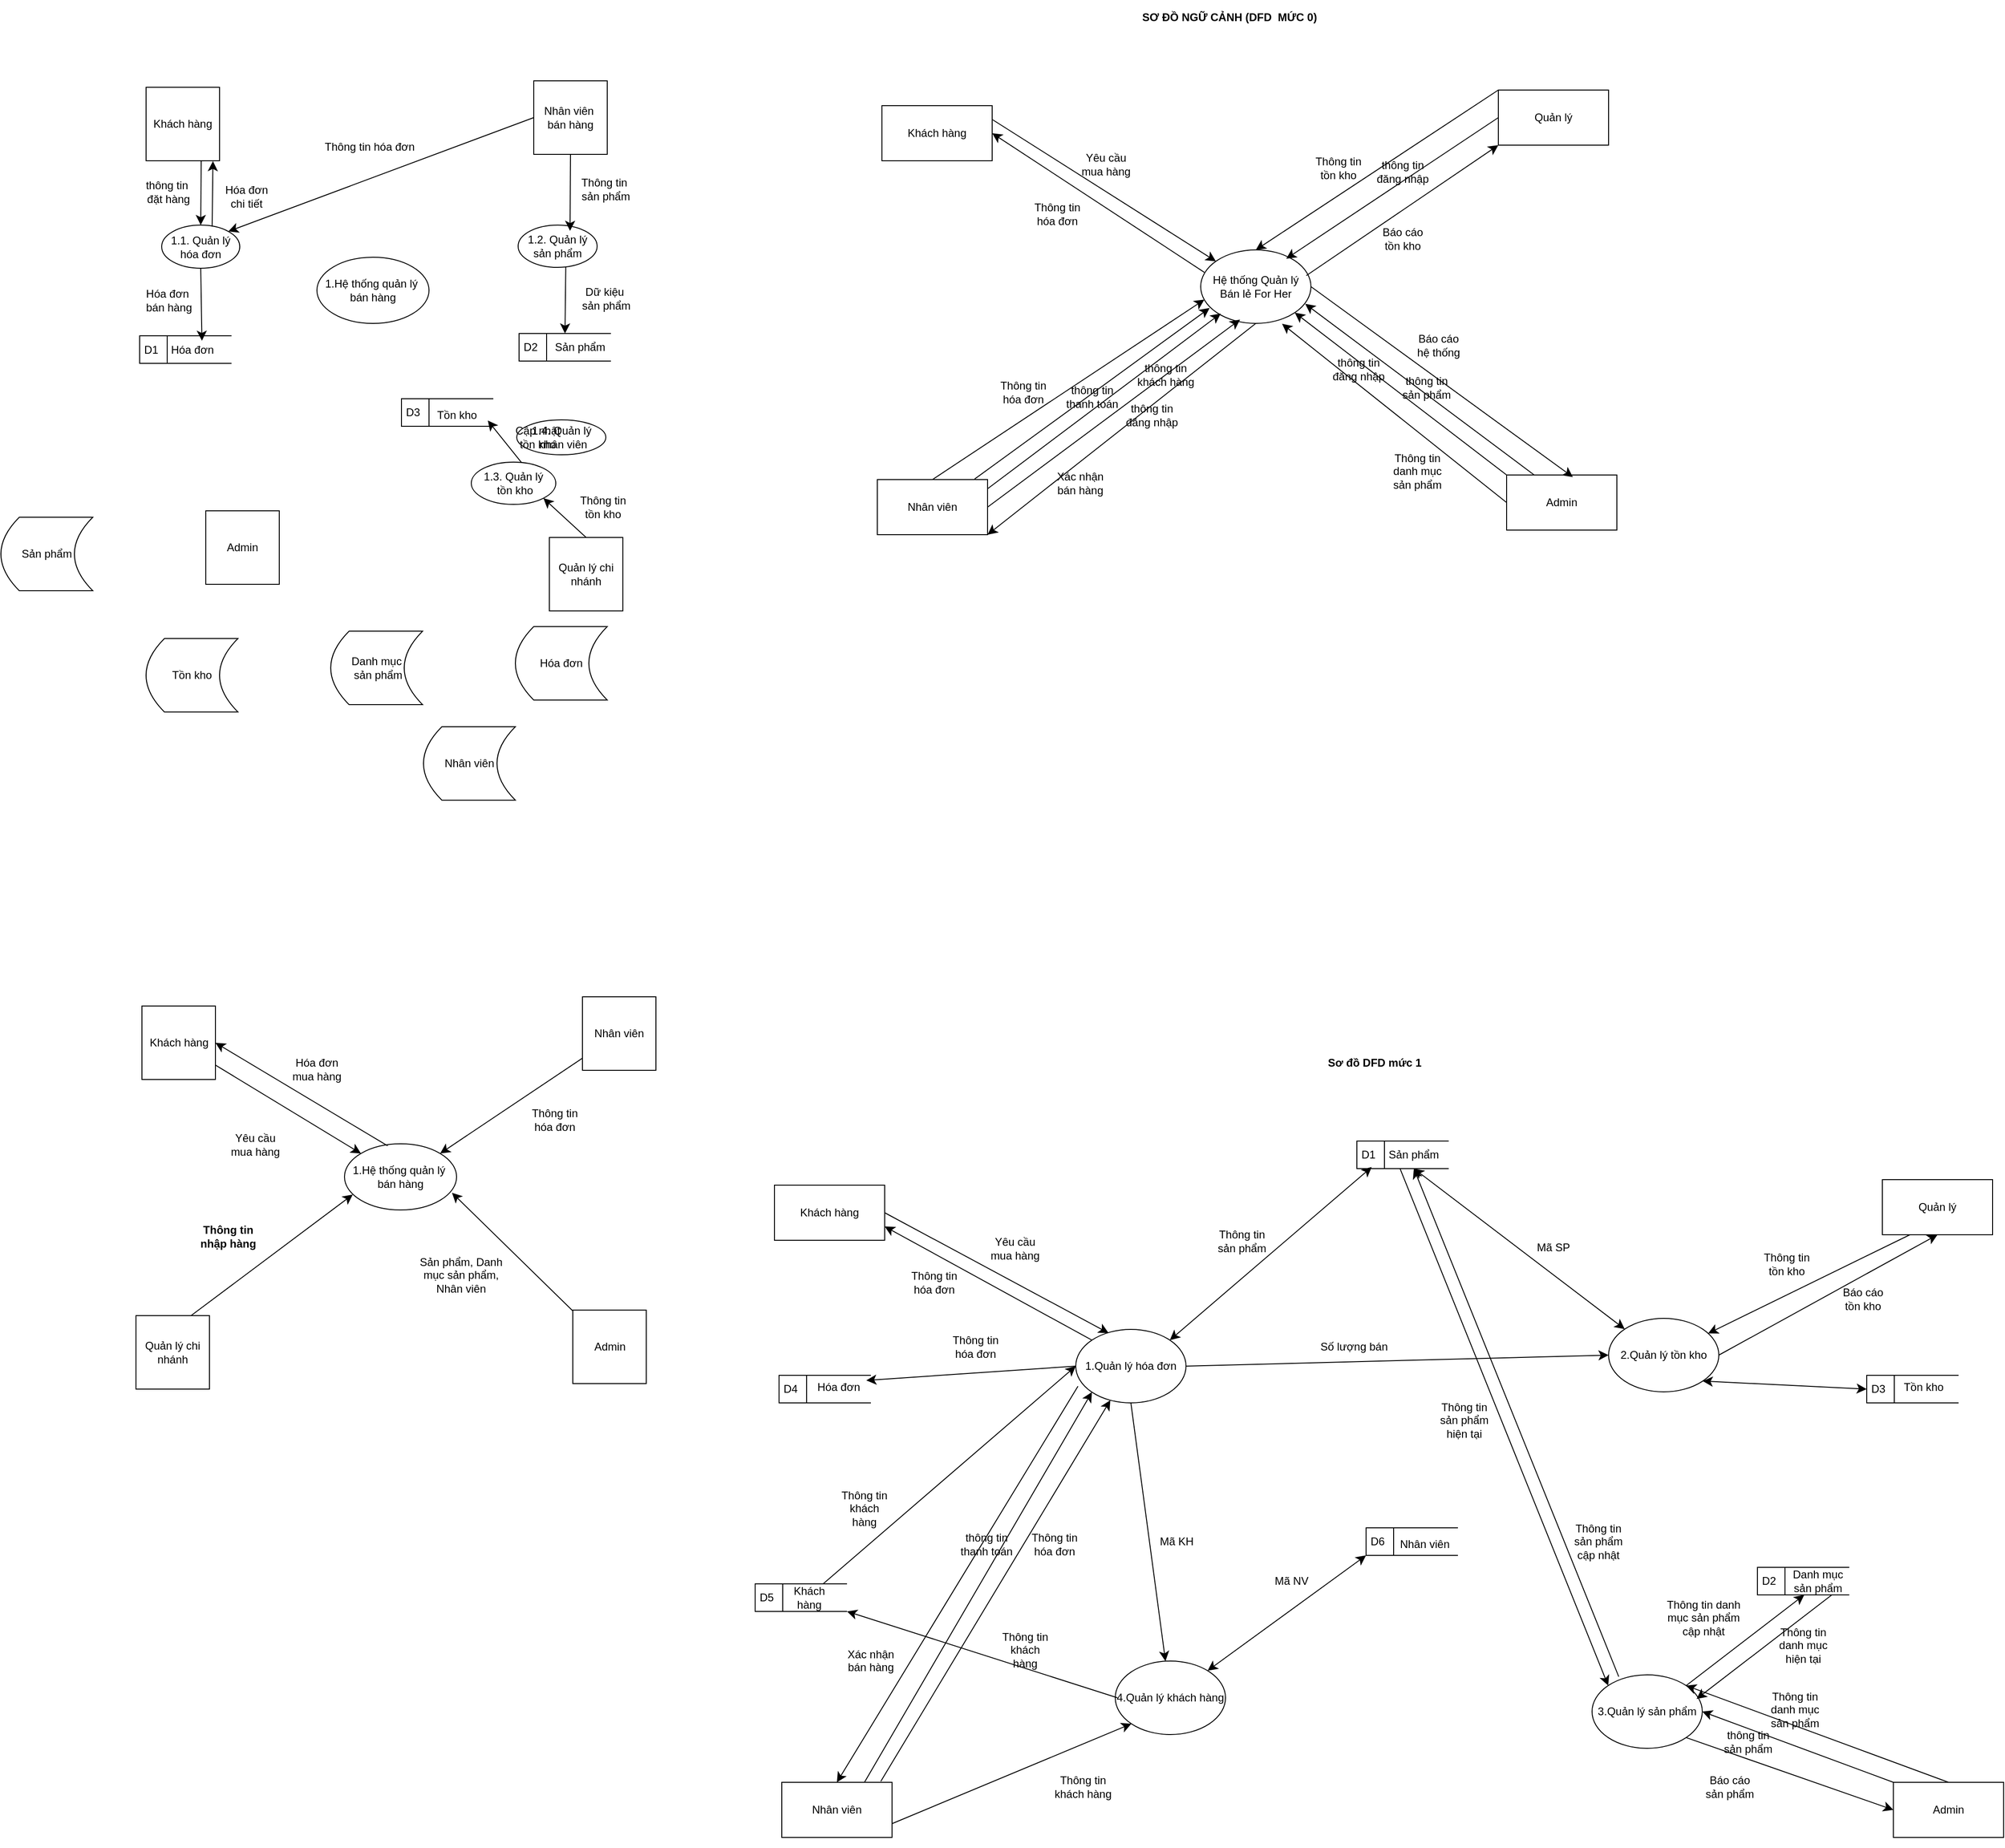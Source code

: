 <mxfile version="26.2.7">
  <diagram name="Trang-1" id="_WUVSt3YxbADlgsjsenU">
    <mxGraphModel dx="2019" dy="1414" grid="0" gridSize="10" guides="1" tooltips="1" connect="1" arrows="1" fold="1" page="0" pageScale="1" pageWidth="827" pageHeight="1169" math="0" shadow="0">
      <root>
        <mxCell id="0" />
        <mxCell id="1" parent="0" />
        <mxCell id="M8LACqHRGLrvRFsHmq9--53" value="D2" style="html=1;dashed=0;whiteSpace=wrap;shape=mxgraph.dfd.dataStoreID;align=left;spacingLeft=3;points=[[0,0],[0.5,0],[1,0],[0,0.5],[1,0.5],[0,1],[0.5,1],[1,1]];" vertex="1" parent="1">
          <mxGeometry x="1789" y="1473" width="100" height="30" as="geometry" />
        </mxCell>
        <mxCell id="_urPMZZK4I7fVwGsjsI2-1" value="Khách hàng" style="whiteSpace=wrap;html=1;aspect=fixed;" parent="1" vertex="1">
          <mxGeometry x="35" y="-138" width="80" height="80" as="geometry" />
        </mxCell>
        <mxCell id="_urPMZZK4I7fVwGsjsI2-2" value="Nhân viên&amp;nbsp;&lt;div&gt;bán hàng&lt;/div&gt;" style="whiteSpace=wrap;html=1;aspect=fixed;" parent="1" vertex="1">
          <mxGeometry x="457" y="-145" width="80" height="80" as="geometry" />
        </mxCell>
        <mxCell id="_urPMZZK4I7fVwGsjsI2-3" value="Quản lý chi nhánh" style="whiteSpace=wrap;html=1;aspect=fixed;" parent="1" vertex="1">
          <mxGeometry x="474" y="352" width="80" height="80" as="geometry" />
        </mxCell>
        <mxCell id="_urPMZZK4I7fVwGsjsI2-4" value="Sản phẩm" style="shape=dataStorage;whiteSpace=wrap;html=1;fixedSize=1;" parent="1" vertex="1">
          <mxGeometry x="-123" y="330" width="100" height="80" as="geometry" />
        </mxCell>
        <mxCell id="_urPMZZK4I7fVwGsjsI2-5" value="Danh mục&lt;div&gt;&amp;nbsp;sản&amp;nbsp;&lt;span style=&quot;background-color: transparent; color: light-dark(rgb(0, 0, 0), rgb(255, 255, 255));&quot;&gt;phẩm&lt;/span&gt;&lt;/div&gt;" style="shape=dataStorage;whiteSpace=wrap;html=1;fixedSize=1;" parent="1" vertex="1">
          <mxGeometry x="236" y="454" width="100" height="80" as="geometry" />
        </mxCell>
        <mxCell id="_urPMZZK4I7fVwGsjsI2-6" value="Hóa đơn" style="shape=dataStorage;whiteSpace=wrap;html=1;fixedSize=1;" parent="1" vertex="1">
          <mxGeometry x="437" y="449" width="100" height="80" as="geometry" />
        </mxCell>
        <mxCell id="_urPMZZK4I7fVwGsjsI2-7" value="Tồn kho" style="shape=dataStorage;whiteSpace=wrap;html=1;fixedSize=1;" parent="1" vertex="1">
          <mxGeometry x="35" y="462" width="100" height="80" as="geometry" />
        </mxCell>
        <mxCell id="_urPMZZK4I7fVwGsjsI2-8" value="Nhân viên" style="shape=dataStorage;whiteSpace=wrap;html=1;fixedSize=1;" parent="1" vertex="1">
          <mxGeometry x="337" y="558" width="100" height="80" as="geometry" />
        </mxCell>
        <mxCell id="_urPMZZK4I7fVwGsjsI2-10" value="1.Hệ thống&amp;nbsp;&lt;span style=&quot;background-color: transparent; color: light-dark(rgb(0, 0, 0), rgb(255, 255, 255));&quot;&gt;quản lý&amp;nbsp;&lt;/span&gt;&lt;div&gt;&lt;div&gt;bán hàng&lt;/div&gt;&lt;/div&gt;" style="ellipse;whiteSpace=wrap;html=1;" parent="1" vertex="1">
          <mxGeometry x="221" y="47" width="122" height="72" as="geometry" />
        </mxCell>
        <mxCell id="_urPMZZK4I7fVwGsjsI2-11" value="D1" style="html=1;dashed=0;whiteSpace=wrap;shape=mxgraph.dfd.dataStoreID;align=left;spacingLeft=3;points=[[0,0],[0.5,0],[1,0],[0,0.5],[1,0.5],[0,1],[0.5,1],[1,1]];" parent="1" vertex="1">
          <mxGeometry x="28" y="132.5" width="100" height="30" as="geometry" />
        </mxCell>
        <mxCell id="_urPMZZK4I7fVwGsjsI2-12" value="1.2. Quản lý&lt;div&gt;sản phẩm&lt;/div&gt;" style="ellipse;whiteSpace=wrap;html=1;" parent="1" vertex="1">
          <mxGeometry x="440" y="12" width="86" height="46" as="geometry" />
        </mxCell>
        <mxCell id="_urPMZZK4I7fVwGsjsI2-13" value="1.1. Quản lý&lt;div&gt;hóa đơn&lt;/div&gt;" style="ellipse;whiteSpace=wrap;html=1;" parent="1" vertex="1">
          <mxGeometry x="52" y="12" width="85" height="47" as="geometry" />
        </mxCell>
        <mxCell id="_urPMZZK4I7fVwGsjsI2-14" value="1.3. Quản lý&lt;div&gt;&amp;nbsp;tồn kho&lt;/div&gt;" style="ellipse;whiteSpace=wrap;html=1;" parent="1" vertex="1">
          <mxGeometry x="389" y="270" width="92" height="46" as="geometry" />
        </mxCell>
        <mxCell id="_urPMZZK4I7fVwGsjsI2-15" value="1.4. Quản lý&lt;div&gt;&amp;nbsp;nhân viên&lt;/div&gt;" style="ellipse;whiteSpace=wrap;html=1;direction=east;" parent="1" vertex="1">
          <mxGeometry x="438.5" y="224" width="97" height="38" as="geometry" />
        </mxCell>
        <mxCell id="_urPMZZK4I7fVwGsjsI2-16" value="Hóa đơn" style="text;html=1;align=center;verticalAlign=middle;whiteSpace=wrap;rounded=0;" parent="1" vertex="1">
          <mxGeometry x="52" y="135" width="67" height="25" as="geometry" />
        </mxCell>
        <mxCell id="_urPMZZK4I7fVwGsjsI2-17" value="" style="endArrow=classic;html=1;rounded=0;fontSize=12;startSize=8;endSize=8;curved=1;exitX=0.75;exitY=1;exitDx=0;exitDy=0;entryX=0.5;entryY=0;entryDx=0;entryDy=0;" parent="1" source="_urPMZZK4I7fVwGsjsI2-1" target="_urPMZZK4I7fVwGsjsI2-13" edge="1">
          <mxGeometry width="50" height="50" relative="1" as="geometry">
            <mxPoint x="174" y="225" as="sourcePoint" />
            <mxPoint x="224" y="175" as="targetPoint" />
            <Array as="points" />
          </mxGeometry>
        </mxCell>
        <mxCell id="_urPMZZK4I7fVwGsjsI2-19" value="thông tin&amp;nbsp;&lt;div&gt;đặt hàng&lt;/div&gt;" style="text;html=1;align=center;verticalAlign=middle;whiteSpace=wrap;rounded=0;rotation=0;" parent="1" vertex="1">
          <mxGeometry x="22" y="-36" width="75" height="24" as="geometry" />
        </mxCell>
        <mxCell id="_urPMZZK4I7fVwGsjsI2-22" value="" style="endArrow=classic;html=1;rounded=0;fontSize=12;startSize=8;endSize=8;curved=1;entryX=0.654;entryY=0.116;entryDx=0;entryDy=0;entryPerimeter=0;exitX=0.5;exitY=1;exitDx=0;exitDy=0;" parent="1" source="_urPMZZK4I7fVwGsjsI2-13" target="_urPMZZK4I7fVwGsjsI2-16" edge="1">
          <mxGeometry width="50" height="50" relative="1" as="geometry">
            <mxPoint x="100" y="105" as="sourcePoint" />
            <mxPoint x="224" y="175" as="targetPoint" />
          </mxGeometry>
        </mxCell>
        <mxCell id="_urPMZZK4I7fVwGsjsI2-23" value="Hóa đơn&amp;nbsp;&lt;div&gt;bán hàng&lt;/div&gt;" style="text;html=1;align=center;verticalAlign=middle;whiteSpace=wrap;rounded=0;rotation=0;" parent="1" vertex="1">
          <mxGeometry x="30.5" y="81" width="58" height="25" as="geometry" />
        </mxCell>
        <mxCell id="_urPMZZK4I7fVwGsjsI2-25" value="Thông tin&amp;nbsp;&lt;div&gt;sản phẩm&lt;/div&gt;" style="text;html=1;align=center;verticalAlign=middle;whiteSpace=wrap;rounded=0;rotation=0;" parent="1" vertex="1">
          <mxGeometry x="498" y="-39" width="75" height="24" as="geometry" />
        </mxCell>
        <mxCell id="_urPMZZK4I7fVwGsjsI2-26" value="" style="endArrow=classic;html=1;rounded=0;fontSize=12;startSize=8;endSize=8;curved=1;entryX=0.657;entryY=0.137;entryDx=0;entryDy=0;exitX=0.5;exitY=1;exitDx=0;exitDy=0;entryPerimeter=0;" parent="1" source="_urPMZZK4I7fVwGsjsI2-2" target="_urPMZZK4I7fVwGsjsI2-12" edge="1">
          <mxGeometry width="50" height="50" relative="1" as="geometry">
            <mxPoint x="482" y="-13" as="sourcePoint" />
            <mxPoint x="482" y="111" as="targetPoint" />
            <Array as="points" />
          </mxGeometry>
        </mxCell>
        <mxCell id="_urPMZZK4I7fVwGsjsI2-28" value="D2" style="html=1;dashed=0;whiteSpace=wrap;shape=mxgraph.dfd.dataStoreID;align=left;spacingLeft=3;points=[[0,0],[0.5,0],[1,0],[0,0.5],[1,0.5],[0,1],[0.5,1],[1,1]];" parent="1" vertex="1">
          <mxGeometry x="441" y="130" width="100" height="30" as="geometry" />
        </mxCell>
        <mxCell id="_urPMZZK4I7fVwGsjsI2-29" value="Sản phẩm" style="text;html=1;align=center;verticalAlign=middle;whiteSpace=wrap;rounded=0;" parent="1" vertex="1">
          <mxGeometry x="474" y="132.5" width="67" height="25" as="geometry" />
        </mxCell>
        <mxCell id="_urPMZZK4I7fVwGsjsI2-30" value="Dữ kiệu&amp;nbsp;&lt;div&gt;sản phẩm&lt;/div&gt;" style="text;html=1;align=center;verticalAlign=middle;whiteSpace=wrap;rounded=0;rotation=0;" parent="1" vertex="1">
          <mxGeometry x="499.5" y="79" width="72" height="25" as="geometry" />
        </mxCell>
        <mxCell id="_urPMZZK4I7fVwGsjsI2-31" value="" style="endArrow=classic;html=1;rounded=0;fontSize=12;startSize=8;endSize=8;curved=1;entryX=0.5;entryY=0;entryDx=0;entryDy=0;exitX=0.603;exitY=0.999;exitDx=0;exitDy=0;exitPerimeter=0;" parent="1" source="_urPMZZK4I7fVwGsjsI2-12" target="_urPMZZK4I7fVwGsjsI2-28" edge="1">
          <mxGeometry width="50" height="50" relative="1" as="geometry">
            <mxPoint x="506.91" y="58" as="sourcePoint" />
            <mxPoint x="506.91" y="141" as="targetPoint" />
            <Array as="points" />
          </mxGeometry>
        </mxCell>
        <mxCell id="_urPMZZK4I7fVwGsjsI2-33" value="" style="endArrow=classic;html=1;rounded=0;fontSize=12;startSize=8;endSize=8;curved=1;entryX=1;entryY=0;entryDx=0;entryDy=0;exitX=0;exitY=0.5;exitDx=0;exitDy=0;" parent="1" source="_urPMZZK4I7fVwGsjsI2-2" target="_urPMZZK4I7fVwGsjsI2-13" edge="1">
          <mxGeometry width="50" height="50" relative="1" as="geometry">
            <mxPoint x="285.41" y="-77" as="sourcePoint" />
            <mxPoint x="285.41" y="6" as="targetPoint" />
            <Array as="points" />
          </mxGeometry>
        </mxCell>
        <mxCell id="_urPMZZK4I7fVwGsjsI2-34" value="Thông tin hóa đơn" style="text;html=1;align=center;verticalAlign=middle;whiteSpace=wrap;rounded=0;rotation=0;" parent="1" vertex="1">
          <mxGeometry x="206" y="-89" width="145" height="32" as="geometry" />
        </mxCell>
        <mxCell id="_urPMZZK4I7fVwGsjsI2-35" value="" style="endArrow=classic;html=1;rounded=0;fontSize=12;startSize=8;endSize=8;curved=1;entryX=0.91;entryY=1.004;entryDx=0;entryDy=0;exitX=0.646;exitY=0.036;exitDx=0;exitDy=0;entryPerimeter=0;exitPerimeter=0;" parent="1" source="_urPMZZK4I7fVwGsjsI2-13" target="_urPMZZK4I7fVwGsjsI2-1" edge="1">
          <mxGeometry width="50" height="50" relative="1" as="geometry">
            <mxPoint x="149" y="-106" as="sourcePoint" />
            <mxPoint x="149" y="-23" as="targetPoint" />
            <Array as="points" />
          </mxGeometry>
        </mxCell>
        <mxCell id="_urPMZZK4I7fVwGsjsI2-36" value="Hóa đơn&lt;br&gt;chi tiết" style="text;html=1;align=center;verticalAlign=middle;whiteSpace=wrap;rounded=0;rotation=0;" parent="1" vertex="1">
          <mxGeometry x="107" y="-31" width="75" height="24" as="geometry" />
        </mxCell>
        <mxCell id="_urPMZZK4I7fVwGsjsI2-39" value="" style="endArrow=classic;html=1;rounded=0;fontSize=12;startSize=8;endSize=8;curved=1;entryX=1;entryY=1;entryDx=0;entryDy=0;exitX=0.5;exitY=0;exitDx=0;exitDy=0;" parent="1" source="_urPMZZK4I7fVwGsjsI2-3" target="_urPMZZK4I7fVwGsjsI2-14" edge="1">
          <mxGeometry width="50" height="50" relative="1" as="geometry">
            <mxPoint x="436.82" y="190" as="sourcePoint" />
            <mxPoint x="435.82" y="262" as="targetPoint" />
            <Array as="points" />
          </mxGeometry>
        </mxCell>
        <mxCell id="_urPMZZK4I7fVwGsjsI2-40" value="Thông tin tồn kho" style="text;html=1;align=center;verticalAlign=middle;whiteSpace=wrap;rounded=0;rotation=0;" parent="1" vertex="1">
          <mxGeometry x="498" y="303" width="69" height="32" as="geometry" />
        </mxCell>
        <mxCell id="_urPMZZK4I7fVwGsjsI2-41" value="D3" style="html=1;dashed=0;whiteSpace=wrap;shape=mxgraph.dfd.dataStoreID;align=left;spacingLeft=3;points=[[0,0],[0.5,0],[1,0],[0,0.5],[1,0.5],[0,1],[0.5,1],[1,1]];" parent="1" vertex="1">
          <mxGeometry x="313" y="201" width="100" height="30" as="geometry" />
        </mxCell>
        <mxCell id="_urPMZZK4I7fVwGsjsI2-42" value="Tồn kho" style="text;html=1;align=center;verticalAlign=middle;whiteSpace=wrap;rounded=0;" parent="1" vertex="1">
          <mxGeometry x="340" y="206" width="67" height="25" as="geometry" />
        </mxCell>
        <mxCell id="_urPMZZK4I7fVwGsjsI2-43" value="" style="endArrow=classic;html=1;rounded=0;fontSize=12;startSize=8;endSize=8;curved=1;entryX=1;entryY=0.75;entryDx=0;entryDy=0;exitX=0.596;exitY=0.014;exitDx=0;exitDy=0;exitPerimeter=0;" parent="1" source="_urPMZZK4I7fVwGsjsI2-14" target="_urPMZZK4I7fVwGsjsI2-42" edge="1">
          <mxGeometry width="50" height="50" relative="1" as="geometry">
            <mxPoint x="440" y="257" as="sourcePoint" />
            <mxPoint x="415" y="225" as="targetPoint" />
            <Array as="points" />
          </mxGeometry>
        </mxCell>
        <mxCell id="_urPMZZK4I7fVwGsjsI2-44" value="Cập nhật tồn kho" style="text;html=1;align=center;verticalAlign=middle;whiteSpace=wrap;rounded=0;rotation=0;" parent="1" vertex="1">
          <mxGeometry x="427" y="227" width="69" height="32" as="geometry" />
        </mxCell>
        <mxCell id="_urPMZZK4I7fVwGsjsI2-45" value="Admin" style="whiteSpace=wrap;html=1;aspect=fixed;" parent="1" vertex="1">
          <mxGeometry x="100" y="323" width="80" height="80" as="geometry" />
        </mxCell>
        <mxCell id="_urPMZZK4I7fVwGsjsI2-46" value="1.Hệ thống&amp;nbsp;&lt;span style=&quot;background-color: transparent; color: light-dark(rgb(0, 0, 0), rgb(255, 255, 255));&quot;&gt;quản lý&amp;nbsp;&lt;/span&gt;&lt;div&gt;&lt;div&gt;bán hàng&lt;/div&gt;&lt;/div&gt;" style="ellipse;whiteSpace=wrap;html=1;" parent="1" vertex="1">
          <mxGeometry x="251" y="1012" width="122" height="72" as="geometry" />
        </mxCell>
        <mxCell id="_urPMZZK4I7fVwGsjsI2-118" style="edgeStyle=none;curved=1;rounded=0;orthogonalLoop=1;jettySize=auto;html=1;entryX=0;entryY=0;entryDx=0;entryDy=0;fontSize=12;startSize=8;endSize=8;" parent="1" source="_urPMZZK4I7fVwGsjsI2-108" target="_urPMZZK4I7fVwGsjsI2-46" edge="1">
          <mxGeometry relative="1" as="geometry" />
        </mxCell>
        <mxCell id="_urPMZZK4I7fVwGsjsI2-108" value="Khách hàng" style="whiteSpace=wrap;html=1;aspect=fixed;" parent="1" vertex="1">
          <mxGeometry x="30.5" y="862" width="80" height="80" as="geometry" />
        </mxCell>
        <mxCell id="_urPMZZK4I7fVwGsjsI2-109" value="Quản lý chi nhánh" style="whiteSpace=wrap;html=1;aspect=fixed;" parent="1" vertex="1">
          <mxGeometry x="24" y="1199" width="80" height="80" as="geometry" />
        </mxCell>
        <mxCell id="_urPMZZK4I7fVwGsjsI2-119" style="edgeStyle=none;curved=1;rounded=0;orthogonalLoop=1;jettySize=auto;html=1;entryX=1;entryY=0;entryDx=0;entryDy=0;fontSize=12;startSize=8;endSize=8;" parent="1" source="_urPMZZK4I7fVwGsjsI2-110" target="_urPMZZK4I7fVwGsjsI2-46" edge="1">
          <mxGeometry relative="1" as="geometry" />
        </mxCell>
        <mxCell id="_urPMZZK4I7fVwGsjsI2-110" value="Nhân viên" style="whiteSpace=wrap;html=1;aspect=fixed;" parent="1" vertex="1">
          <mxGeometry x="510" y="852" width="80" height="80" as="geometry" />
        </mxCell>
        <mxCell id="_urPMZZK4I7fVwGsjsI2-111" value="Admin" style="whiteSpace=wrap;html=1;aspect=fixed;" parent="1" vertex="1">
          <mxGeometry x="499.5" y="1193" width="80" height="80" as="geometry" />
        </mxCell>
        <mxCell id="_urPMZZK4I7fVwGsjsI2-112" value="" style="endArrow=classic;html=1;rounded=0;fontSize=12;startSize=8;endSize=8;curved=1;exitX=0.75;exitY=0;exitDx=0;exitDy=0;entryX=0.074;entryY=0.767;entryDx=0;entryDy=0;entryPerimeter=0;" parent="1" source="_urPMZZK4I7fVwGsjsI2-109" target="_urPMZZK4I7fVwGsjsI2-46" edge="1">
          <mxGeometry width="50" height="50" relative="1" as="geometry">
            <mxPoint x="291" y="1155" as="sourcePoint" />
            <mxPoint x="341" y="1105" as="targetPoint" />
          </mxGeometry>
        </mxCell>
        <mxCell id="_urPMZZK4I7fVwGsjsI2-113" value="Yêu cầu mua hàng" style="text;html=1;align=center;verticalAlign=middle;whiteSpace=wrap;rounded=0;" parent="1" vertex="1">
          <mxGeometry x="124" y="998" width="60" height="30" as="geometry" />
        </mxCell>
        <mxCell id="_urPMZZK4I7fVwGsjsI2-115" value="Hóa đơn mua hàng" style="text;html=1;align=center;verticalAlign=middle;whiteSpace=wrap;rounded=0;" parent="1" vertex="1">
          <mxGeometry x="191" y="916" width="60" height="30" as="geometry" />
        </mxCell>
        <mxCell id="_urPMZZK4I7fVwGsjsI2-117" style="edgeStyle=none;curved=1;rounded=0;orthogonalLoop=1;jettySize=auto;html=1;exitX=1;exitY=0.5;exitDx=0;exitDy=0;fontSize=12;startSize=8;endSize=8;" parent="1" source="_urPMZZK4I7fVwGsjsI2-108" target="_urPMZZK4I7fVwGsjsI2-108" edge="1">
          <mxGeometry relative="1" as="geometry" />
        </mxCell>
        <mxCell id="_urPMZZK4I7fVwGsjsI2-120" style="edgeStyle=none;curved=1;rounded=0;orthogonalLoop=1;jettySize=auto;html=1;entryX=0.959;entryY=0.74;entryDx=0;entryDy=0;entryPerimeter=0;fontSize=12;startSize=8;endSize=8;" parent="1" source="_urPMZZK4I7fVwGsjsI2-111" target="_urPMZZK4I7fVwGsjsI2-46" edge="1">
          <mxGeometry relative="1" as="geometry" />
        </mxCell>
        <mxCell id="_urPMZZK4I7fVwGsjsI2-121" value="" style="endArrow=classic;html=1;rounded=0;fontSize=12;startSize=8;endSize=8;curved=1;exitX=0.385;exitY=0.031;exitDx=0;exitDy=0;entryX=1;entryY=0.5;entryDx=0;entryDy=0;exitPerimeter=0;" parent="1" source="_urPMZZK4I7fVwGsjsI2-46" target="_urPMZZK4I7fVwGsjsI2-108" edge="1">
          <mxGeometry width="50" height="50" relative="1" as="geometry">
            <mxPoint x="275" y="994" as="sourcePoint" />
            <mxPoint x="451" y="862" as="targetPoint" />
          </mxGeometry>
        </mxCell>
        <mxCell id="_urPMZZK4I7fVwGsjsI2-123" style="edgeStyle=none;curved=1;rounded=0;orthogonalLoop=1;jettySize=auto;html=1;exitX=1;exitY=0.75;exitDx=0;exitDy=0;fontSize=12;startSize=8;endSize=8;" parent="1" source="_urPMZZK4I7fVwGsjsI2-115" target="_urPMZZK4I7fVwGsjsI2-115" edge="1">
          <mxGeometry relative="1" as="geometry" />
        </mxCell>
        <mxCell id="_urPMZZK4I7fVwGsjsI2-124" value="Thông tin hóa đơn" style="text;html=1;align=center;verticalAlign=middle;whiteSpace=wrap;rounded=0;" parent="1" vertex="1">
          <mxGeometry x="450" y="971" width="60" height="30" as="geometry" />
        </mxCell>
        <mxCell id="_urPMZZK4I7fVwGsjsI2-126" value="Sản phẩm, Danh mục sản phẩm, Nhân viên" style="text;html=1;align=center;verticalAlign=middle;whiteSpace=wrap;rounded=0;" parent="1" vertex="1">
          <mxGeometry x="329" y="1140" width="98" height="30" as="geometry" />
        </mxCell>
        <mxCell id="_urPMZZK4I7fVwGsjsI2-127" value="&lt;strong data-end=&quot;2354&quot; data-start=&quot;2331&quot;&gt;Thông tin nhập hàng&lt;/strong&gt;" style="text;html=1;align=center;verticalAlign=middle;whiteSpace=wrap;rounded=0;" parent="1" vertex="1">
          <mxGeometry x="83" y="1098" width="83" height="30" as="geometry" />
        </mxCell>
        <mxCell id="M8LACqHRGLrvRFsHmq9--1" value="&lt;div&gt;Hệ thống Quản lý Bán lẻ For Her&lt;/div&gt;" style="ellipse;whiteSpace=wrap;html=1;" vertex="1" parent="1">
          <mxGeometry x="1183" y="39" width="120" height="80" as="geometry" />
        </mxCell>
        <mxCell id="M8LACqHRGLrvRFsHmq9--2" value="Khách hàng" style="rounded=0;whiteSpace=wrap;html=1;" vertex="1" parent="1">
          <mxGeometry x="836" y="-118" width="120" height="60" as="geometry" />
        </mxCell>
        <mxCell id="M8LACqHRGLrvRFsHmq9--3" value="Quản lý" style="rounded=0;whiteSpace=wrap;html=1;" vertex="1" parent="1">
          <mxGeometry x="1507" y="-135" width="120" height="60" as="geometry" />
        </mxCell>
        <mxCell id="M8LACqHRGLrvRFsHmq9--4" value="Nhân viên" style="rounded=0;whiteSpace=wrap;html=1;" vertex="1" parent="1">
          <mxGeometry x="831" y="289" width="120" height="60" as="geometry" />
        </mxCell>
        <mxCell id="M8LACqHRGLrvRFsHmq9--5" value="Admin" style="rounded=0;whiteSpace=wrap;html=1;" vertex="1" parent="1">
          <mxGeometry x="1516" y="284" width="120" height="60" as="geometry" />
        </mxCell>
        <mxCell id="M8LACqHRGLrvRFsHmq9--6" value="" style="endArrow=classic;html=1;rounded=0;fontSize=12;startSize=8;endSize=8;curved=1;exitX=1;exitY=0.25;exitDx=0;exitDy=0;" edge="1" parent="1" source="M8LACqHRGLrvRFsHmq9--2" target="M8LACqHRGLrvRFsHmq9--1">
          <mxGeometry width="50" height="50" relative="1" as="geometry">
            <mxPoint x="1212" y="208" as="sourcePoint" />
            <mxPoint x="1262" y="158" as="targetPoint" />
          </mxGeometry>
        </mxCell>
        <mxCell id="M8LACqHRGLrvRFsHmq9--7" value="&lt;div&gt;Yêu cầu mua hàng&lt;/div&gt;" style="text;html=1;align=center;verticalAlign=middle;whiteSpace=wrap;rounded=0;" vertex="1" parent="1">
          <mxGeometry x="1050" y="-69" width="60" height="30" as="geometry" />
        </mxCell>
        <mxCell id="M8LACqHRGLrvRFsHmq9--8" value="" style="endArrow=classic;html=1;rounded=0;fontSize=12;startSize=8;endSize=8;curved=1;entryX=1;entryY=0.5;entryDx=0;entryDy=0;exitX=0.033;exitY=0.305;exitDx=0;exitDy=0;exitPerimeter=0;" edge="1" parent="1" source="M8LACqHRGLrvRFsHmq9--1" target="M8LACqHRGLrvRFsHmq9--2">
          <mxGeometry width="50" height="50" relative="1" as="geometry">
            <mxPoint x="1212" y="208" as="sourcePoint" />
            <mxPoint x="1262" y="158" as="targetPoint" />
          </mxGeometry>
        </mxCell>
        <mxCell id="M8LACqHRGLrvRFsHmq9--9" value="&lt;div&gt;Thông tin hóa đơn&lt;/div&gt;" style="text;html=1;align=center;verticalAlign=middle;whiteSpace=wrap;rounded=0;" vertex="1" parent="1">
          <mxGeometry x="997" y="-15" width="60" height="30" as="geometry" />
        </mxCell>
        <mxCell id="M8LACqHRGLrvRFsHmq9--12" value="" style="endArrow=classic;html=1;rounded=0;fontSize=12;startSize=8;endSize=8;curved=1;exitX=0.5;exitY=0;exitDx=0;exitDy=0;entryX=0.033;entryY=0.677;entryDx=0;entryDy=0;entryPerimeter=0;" edge="1" parent="1" source="M8LACqHRGLrvRFsHmq9--4" target="M8LACqHRGLrvRFsHmq9--1">
          <mxGeometry width="50" height="50" relative="1" as="geometry">
            <mxPoint x="1212" y="208" as="sourcePoint" />
            <mxPoint x="1262" y="158" as="targetPoint" />
          </mxGeometry>
        </mxCell>
        <mxCell id="M8LACqHRGLrvRFsHmq9--13" value="&lt;div&gt;Thông tin hóa đơn&lt;/div&gt;" style="text;html=1;align=center;verticalAlign=middle;whiteSpace=wrap;rounded=0;" vertex="1" parent="1">
          <mxGeometry x="960" y="179" width="60" height="30" as="geometry" />
        </mxCell>
        <mxCell id="M8LACqHRGLrvRFsHmq9--14" value="" style="endArrow=classic;html=1;rounded=0;fontSize=12;startSize=8;endSize=8;curved=1;exitX=0.881;exitY=-0.007;exitDx=0;exitDy=0;entryX=0.081;entryY=0.791;entryDx=0;entryDy=0;entryPerimeter=0;exitPerimeter=0;" edge="1" parent="1" source="M8LACqHRGLrvRFsHmq9--4" target="M8LACqHRGLrvRFsHmq9--1">
          <mxGeometry width="50" height="50" relative="1" as="geometry">
            <mxPoint x="1212" y="208" as="sourcePoint" />
            <mxPoint x="1262" y="158" as="targetPoint" />
          </mxGeometry>
        </mxCell>
        <mxCell id="M8LACqHRGLrvRFsHmq9--15" value="&lt;div&gt;thông tin thanh toán&lt;/div&gt;" style="text;html=1;align=center;verticalAlign=middle;whiteSpace=wrap;rounded=0;rotation=0;" vertex="1" parent="1">
          <mxGeometry x="1028" y="184" width="74" height="30" as="geometry" />
        </mxCell>
        <mxCell id="M8LACqHRGLrvRFsHmq9--17" value="" style="endArrow=classic;html=1;rounded=0;fontSize=12;startSize=8;endSize=8;curved=1;exitX=1;exitY=0.167;exitDx=0;exitDy=0;entryX=0;entryY=1;entryDx=0;entryDy=0;exitPerimeter=0;" edge="1" parent="1" source="M8LACqHRGLrvRFsHmq9--4">
          <mxGeometry width="50" height="50" relative="1" as="geometry">
            <mxPoint x="955.21" y="335" as="sourcePoint" />
            <mxPoint x="1204.784" y="108.284" as="targetPoint" />
          </mxGeometry>
        </mxCell>
        <mxCell id="M8LACqHRGLrvRFsHmq9--18" value="&lt;div&gt;thông tin khách hàng&lt;/div&gt;" style="text;html=1;align=center;verticalAlign=middle;whiteSpace=wrap;rounded=0;" vertex="1" parent="1">
          <mxGeometry x="1107" y="160" width="76" height="30" as="geometry" />
        </mxCell>
        <mxCell id="M8LACqHRGLrvRFsHmq9--20" value="" style="endArrow=classic;html=1;rounded=0;fontSize=12;startSize=8;endSize=8;curved=1;exitX=1;exitY=0.5;exitDx=0;exitDy=0;entryX=0.357;entryY=0.948;entryDx=0;entryDy=0;entryPerimeter=0;" edge="1" parent="1" source="M8LACqHRGLrvRFsHmq9--4" target="M8LACqHRGLrvRFsHmq9--1">
          <mxGeometry width="50" height="50" relative="1" as="geometry">
            <mxPoint x="1212" y="208" as="sourcePoint" />
            <mxPoint x="1262" y="163" as="targetPoint" />
          </mxGeometry>
        </mxCell>
        <mxCell id="M8LACqHRGLrvRFsHmq9--23" value="thông tin đăng nhập" style="text;html=1;align=center;verticalAlign=middle;whiteSpace=wrap;rounded=0;" vertex="1" parent="1">
          <mxGeometry x="1100" y="203.5" width="60" height="30" as="geometry" />
        </mxCell>
        <mxCell id="M8LACqHRGLrvRFsHmq9--24" value="" style="endArrow=classic;html=1;rounded=0;fontSize=12;startSize=8;endSize=8;curved=1;exitX=0.5;exitY=1;exitDx=0;exitDy=0;entryX=1;entryY=1;entryDx=0;entryDy=0;" edge="1" parent="1" source="M8LACqHRGLrvRFsHmq9--1" target="M8LACqHRGLrvRFsHmq9--4">
          <mxGeometry width="50" height="50" relative="1" as="geometry">
            <mxPoint x="1212" y="208" as="sourcePoint" />
            <mxPoint x="1262" y="158" as="targetPoint" />
          </mxGeometry>
        </mxCell>
        <mxCell id="M8LACqHRGLrvRFsHmq9--25" value="&lt;div&gt;Xác nhận bán hàng&lt;/div&gt;" style="text;html=1;align=center;verticalAlign=middle;whiteSpace=wrap;rounded=0;" vertex="1" parent="1">
          <mxGeometry x="1022" y="278" width="60" height="30" as="geometry" />
        </mxCell>
        <mxCell id="M8LACqHRGLrvRFsHmq9--26" value="" style="endArrow=classic;html=1;rounded=0;fontSize=12;startSize=8;endSize=8;curved=1;exitX=0;exitY=0.5;exitDx=0;exitDy=0;entryX=0.776;entryY=0.12;entryDx=0;entryDy=0;entryPerimeter=0;" edge="1" parent="1" source="M8LACqHRGLrvRFsHmq9--3" target="M8LACqHRGLrvRFsHmq9--1">
          <mxGeometry width="50" height="50" relative="1" as="geometry">
            <mxPoint x="1510" y="-112" as="sourcePoint" />
            <mxPoint x="1288.426" y="43.716" as="targetPoint" />
          </mxGeometry>
        </mxCell>
        <mxCell id="M8LACqHRGLrvRFsHmq9--27" value="&lt;div&gt;Thông tin tồn kho&lt;/div&gt;" style="text;html=1;align=center;verticalAlign=middle;whiteSpace=wrap;rounded=0;" vertex="1" parent="1">
          <mxGeometry x="1303" y="-65" width="60" height="30" as="geometry" />
        </mxCell>
        <mxCell id="M8LACqHRGLrvRFsHmq9--28" value="" style="endArrow=classic;html=1;rounded=0;fontSize=12;startSize=8;endSize=8;curved=1;entryX=0;entryY=1;entryDx=0;entryDy=0;exitX=0.958;exitY=0.35;exitDx=0;exitDy=0;exitPerimeter=0;" edge="1" parent="1" source="M8LACqHRGLrvRFsHmq9--1" target="M8LACqHRGLrvRFsHmq9--3">
          <mxGeometry width="50" height="50" relative="1" as="geometry">
            <mxPoint x="1212" y="208" as="sourcePoint" />
            <mxPoint x="1262" y="158" as="targetPoint" />
          </mxGeometry>
        </mxCell>
        <mxCell id="M8LACqHRGLrvRFsHmq9--29" value="&lt;div&gt;Báo cáo tồn kho&lt;/div&gt;" style="text;html=1;align=center;verticalAlign=middle;whiteSpace=wrap;rounded=0;" vertex="1" parent="1">
          <mxGeometry x="1373" y="12" width="60" height="30" as="geometry" />
        </mxCell>
        <mxCell id="M8LACqHRGLrvRFsHmq9--30" value="" style="endArrow=classic;html=1;rounded=0;fontSize=12;startSize=8;endSize=8;curved=1;entryX=1;entryY=1;entryDx=0;entryDy=0;exitX=0;exitY=0;exitDx=0;exitDy=0;" edge="1" parent="1" source="M8LACqHRGLrvRFsHmq9--5" target="M8LACqHRGLrvRFsHmq9--1">
          <mxGeometry width="50" height="50" relative="1" as="geometry">
            <mxPoint x="1352" y="241" as="sourcePoint" />
            <mxPoint x="1262" y="158" as="targetPoint" />
          </mxGeometry>
        </mxCell>
        <mxCell id="M8LACqHRGLrvRFsHmq9--31" value="&lt;div&gt;Thông tin danh mục sản phẩm&lt;/div&gt;" style="text;html=1;align=center;verticalAlign=middle;whiteSpace=wrap;rounded=0;" vertex="1" parent="1">
          <mxGeometry x="1389" y="265" width="60" height="30" as="geometry" />
        </mxCell>
        <mxCell id="M8LACqHRGLrvRFsHmq9--33" value="" style="endArrow=classic;html=1;rounded=0;fontSize=12;startSize=8;endSize=8;curved=1;entryX=0.948;entryY=0.734;entryDx=0;entryDy=0;entryPerimeter=0;exitX=0.25;exitY=0;exitDx=0;exitDy=0;" edge="1" parent="1" source="M8LACqHRGLrvRFsHmq9--5" target="M8LACqHRGLrvRFsHmq9--1">
          <mxGeometry width="50" height="50" relative="1" as="geometry">
            <mxPoint x="1212" y="208" as="sourcePoint" />
            <mxPoint x="1262" y="158" as="targetPoint" />
          </mxGeometry>
        </mxCell>
        <mxCell id="M8LACqHRGLrvRFsHmq9--34" value="&lt;div&gt;thông tin sản phẩm&lt;/div&gt;" style="text;html=1;align=center;verticalAlign=middle;whiteSpace=wrap;rounded=0;" vertex="1" parent="1">
          <mxGeometry x="1399" y="173.5" width="60" height="30" as="geometry" />
        </mxCell>
        <mxCell id="M8LACqHRGLrvRFsHmq9--35" value="" style="endArrow=classic;html=1;rounded=0;fontSize=12;startSize=8;endSize=8;curved=1;exitX=0;exitY=0;exitDx=0;exitDy=0;entryX=0.5;entryY=0;entryDx=0;entryDy=0;" edge="1" parent="1" source="M8LACqHRGLrvRFsHmq9--3" target="M8LACqHRGLrvRFsHmq9--1">
          <mxGeometry width="50" height="50" relative="1" as="geometry">
            <mxPoint x="1212" y="208" as="sourcePoint" />
            <mxPoint x="1262" y="158" as="targetPoint" />
          </mxGeometry>
        </mxCell>
        <mxCell id="M8LACqHRGLrvRFsHmq9--36" value="&lt;div&gt;Báo cáo hệ thống&lt;/div&gt;" style="text;html=1;align=center;verticalAlign=middle;whiteSpace=wrap;rounded=0;" vertex="1" parent="1">
          <mxGeometry x="1412" y="127.5" width="60" height="30" as="geometry" />
        </mxCell>
        <mxCell id="M8LACqHRGLrvRFsHmq9--37" value="thông tin đăng nhập" style="text;html=1;align=center;verticalAlign=middle;whiteSpace=wrap;rounded=0;" vertex="1" parent="1">
          <mxGeometry x="1373" y="-61" width="60" height="30" as="geometry" />
        </mxCell>
        <mxCell id="M8LACqHRGLrvRFsHmq9--40" value="thông tin đăng nhập" style="text;html=1;align=center;verticalAlign=middle;whiteSpace=wrap;rounded=0;" vertex="1" parent="1">
          <mxGeometry x="1325" y="154" width="60" height="30" as="geometry" />
        </mxCell>
        <mxCell id="M8LACqHRGLrvRFsHmq9--41" value="" style="endArrow=classic;html=1;rounded=0;fontSize=12;startSize=8;endSize=8;curved=1;entryX=0.738;entryY=1.005;entryDx=0;entryDy=0;entryPerimeter=0;exitX=0;exitY=0.5;exitDx=0;exitDy=0;" edge="1" parent="1" source="M8LACqHRGLrvRFsHmq9--5" target="M8LACqHRGLrvRFsHmq9--1">
          <mxGeometry width="50" height="50" relative="1" as="geometry">
            <mxPoint x="1212" y="208" as="sourcePoint" />
            <mxPoint x="1262" y="158" as="targetPoint" />
          </mxGeometry>
        </mxCell>
        <mxCell id="M8LACqHRGLrvRFsHmq9--42" value="" style="endArrow=classic;html=1;rounded=0;fontSize=12;startSize=8;endSize=8;curved=1;exitX=1;exitY=0.5;exitDx=0;exitDy=0;entryX=0.601;entryY=0.038;entryDx=0;entryDy=0;entryPerimeter=0;" edge="1" parent="1" source="M8LACqHRGLrvRFsHmq9--1" target="M8LACqHRGLrvRFsHmq9--5">
          <mxGeometry width="50" height="50" relative="1" as="geometry">
            <mxPoint x="1212" y="208" as="sourcePoint" />
            <mxPoint x="1262" y="158" as="targetPoint" />
          </mxGeometry>
        </mxCell>
        <mxCell id="M8LACqHRGLrvRFsHmq9--43" value="&lt;b&gt;SƠ ĐỒ NGỮ CẢNH (DFD&amp;nbsp; MỨC 0)&lt;/b&gt;" style="text;html=1;align=center;verticalAlign=middle;whiteSpace=wrap;rounded=0;" vertex="1" parent="1">
          <mxGeometry x="1087" y="-233" width="255" height="37" as="geometry" />
        </mxCell>
        <mxCell id="M8LACqHRGLrvRFsHmq9--44" value="Khách hàng" style="rounded=0;whiteSpace=wrap;html=1;" vertex="1" parent="1">
          <mxGeometry x="719" y="1057" width="120" height="60" as="geometry" />
        </mxCell>
        <mxCell id="M8LACqHRGLrvRFsHmq9--45" value="Quản lý" style="rounded=0;whiteSpace=wrap;html=1;" vertex="1" parent="1">
          <mxGeometry x="1925" y="1051" width="120" height="60" as="geometry" />
        </mxCell>
        <mxCell id="M8LACqHRGLrvRFsHmq9--46" value="Nhân viên" style="rounded=0;whiteSpace=wrap;html=1;" vertex="1" parent="1">
          <mxGeometry x="727" y="1707" width="120" height="60" as="geometry" />
        </mxCell>
        <mxCell id="M8LACqHRGLrvRFsHmq9--47" style="edgeStyle=none;curved=1;rounded=0;orthogonalLoop=1;jettySize=auto;html=1;exitX=0.75;exitY=1;exitDx=0;exitDy=0;fontSize=12;startSize=8;endSize=8;" edge="1" parent="1" source="M8LACqHRGLrvRFsHmq9--46" target="M8LACqHRGLrvRFsHmq9--46">
          <mxGeometry relative="1" as="geometry" />
        </mxCell>
        <mxCell id="M8LACqHRGLrvRFsHmq9--48" value="Admin" style="rounded=0;whiteSpace=wrap;html=1;" vertex="1" parent="1">
          <mxGeometry x="1937" y="1707" width="120" height="60" as="geometry" />
        </mxCell>
        <mxCell id="M8LACqHRGLrvRFsHmq9--49" value="1.&lt;span style=&quot;background-color: transparent; color: light-dark(rgb(0, 0, 0), rgb(255, 255, 255));&quot;&gt;Quản lý hóa đơn&lt;/span&gt;" style="ellipse;whiteSpace=wrap;html=1;" vertex="1" parent="1">
          <mxGeometry x="1047" y="1214" width="120" height="80" as="geometry" />
        </mxCell>
        <mxCell id="M8LACqHRGLrvRFsHmq9--50" value="2.&lt;span style=&quot;background-color: transparent; color: light-dark(rgb(0, 0, 0), rgb(255, 255, 255));&quot;&gt;Quản lý tồn kho&lt;/span&gt;" style="ellipse;whiteSpace=wrap;html=1;" vertex="1" parent="1">
          <mxGeometry x="1627" y="1202" width="120" height="80" as="geometry" />
        </mxCell>
        <mxCell id="M8LACqHRGLrvRFsHmq9--52" value="D1" style="html=1;dashed=0;whiteSpace=wrap;shape=mxgraph.dfd.dataStoreID;align=left;spacingLeft=3;points=[[0,0],[0.5,0],[1,0],[0,0.5],[1,0.5],[0,1],[0.5,1],[1,1]];" vertex="1" parent="1">
          <mxGeometry x="1353" y="1009" width="100" height="30" as="geometry" />
        </mxCell>
        <mxCell id="M8LACqHRGLrvRFsHmq9--55" value="D3" style="html=1;dashed=0;whiteSpace=wrap;shape=mxgraph.dfd.dataStoreID;align=left;spacingLeft=3;points=[[0,0],[0.5,0],[1,0],[0,0.5],[1,0.5],[0,1],[0.5,1],[1,1]];" vertex="1" parent="1">
          <mxGeometry x="1908" y="1264" width="100" height="30" as="geometry" />
        </mxCell>
        <mxCell id="M8LACqHRGLrvRFsHmq9--56" value="D4" style="html=1;dashed=0;whiteSpace=wrap;shape=mxgraph.dfd.dataStoreID;align=left;spacingLeft=3;points=[[0,0],[0.5,0],[1,0],[0,0.5],[1,0.5],[0,1],[0.5,1],[1,1]];" vertex="1" parent="1">
          <mxGeometry x="724" y="1264" width="100" height="30" as="geometry" />
        </mxCell>
        <mxCell id="M8LACqHRGLrvRFsHmq9--57" value="3.&lt;span style=&quot;background-color: transparent; color: light-dark(rgb(0, 0, 0), rgb(255, 255, 255));&quot;&gt;Quản lý sản phẩm&lt;/span&gt;" style="ellipse;whiteSpace=wrap;html=1;" vertex="1" parent="1">
          <mxGeometry x="1609" y="1590" width="120" height="80" as="geometry" />
        </mxCell>
        <mxCell id="M8LACqHRGLrvRFsHmq9--58" value="4.&lt;span style=&quot;background-color: transparent; color: light-dark(rgb(0, 0, 0), rgb(255, 255, 255));&quot;&gt;Quản lý khách hàng&lt;/span&gt;" style="ellipse;whiteSpace=wrap;html=1;" vertex="1" parent="1">
          <mxGeometry x="1090" y="1575" width="120" height="80" as="geometry" />
        </mxCell>
        <mxCell id="M8LACqHRGLrvRFsHmq9--59" value="D5" style="html=1;dashed=0;whiteSpace=wrap;shape=mxgraph.dfd.dataStoreID;align=left;spacingLeft=3;points=[[0,0],[0.5,0],[1,0],[0,0.5],[1,0.5],[0,1],[0.5,1],[1,1]];" vertex="1" parent="1">
          <mxGeometry x="698" y="1491" width="100" height="30" as="geometry" />
        </mxCell>
        <mxCell id="M8LACqHRGLrvRFsHmq9--60" value="D6" style="html=1;dashed=0;whiteSpace=wrap;shape=mxgraph.dfd.dataStoreID;align=left;spacingLeft=3;points=[[0,0],[0.5,0],[1,0],[0,0.5],[1,0.5],[0,1],[0.5,1],[1,1]];" vertex="1" parent="1">
          <mxGeometry x="1363" y="1430" width="100" height="30" as="geometry" />
        </mxCell>
        <mxCell id="M8LACqHRGLrvRFsHmq9--63" value="" style="endArrow=classic;html=1;rounded=0;fontSize=12;startSize=8;endSize=8;curved=1;exitX=1;exitY=0.5;exitDx=0;exitDy=0;entryX=0.298;entryY=0.05;entryDx=0;entryDy=0;entryPerimeter=0;" edge="1" parent="1" source="M8LACqHRGLrvRFsHmq9--44" target="M8LACqHRGLrvRFsHmq9--49">
          <mxGeometry width="50" height="50" relative="1" as="geometry">
            <mxPoint x="1377" y="1481" as="sourcePoint" />
            <mxPoint x="1427" y="1431" as="targetPoint" />
          </mxGeometry>
        </mxCell>
        <mxCell id="M8LACqHRGLrvRFsHmq9--64" value="&lt;div&gt;Yêu cầu mua hàng&lt;/div&gt;" style="text;html=1;align=center;verticalAlign=middle;whiteSpace=wrap;rounded=0;" vertex="1" parent="1">
          <mxGeometry x="951" y="1111" width="60" height="30" as="geometry" />
        </mxCell>
        <mxCell id="M8LACqHRGLrvRFsHmq9--65" value="" style="endArrow=classic;html=1;rounded=0;fontSize=12;startSize=8;endSize=8;curved=1;exitX=0;exitY=0;exitDx=0;exitDy=0;entryX=1;entryY=0.75;entryDx=0;entryDy=0;" edge="1" parent="1" source="M8LACqHRGLrvRFsHmq9--49" target="M8LACqHRGLrvRFsHmq9--44">
          <mxGeometry width="50" height="50" relative="1" as="geometry">
            <mxPoint x="891.004" y="1244.996" as="sourcePoint" />
            <mxPoint x="1253.43" y="1450.28" as="targetPoint" />
          </mxGeometry>
        </mxCell>
        <mxCell id="M8LACqHRGLrvRFsHmq9--66" value="&lt;div&gt;Thông tin hóa đơn&lt;/div&gt;" style="text;html=1;align=center;verticalAlign=middle;whiteSpace=wrap;rounded=0;" vertex="1" parent="1">
          <mxGeometry x="863" y="1148" width="60" height="30" as="geometry" />
        </mxCell>
        <mxCell id="M8LACqHRGLrvRFsHmq9--67" value="" style="endArrow=classic;html=1;rounded=0;fontSize=12;startSize=8;endSize=8;curved=1;exitX=0.898;exitY=-0.017;exitDx=0;exitDy=0;exitPerimeter=0;" edge="1" parent="1" source="M8LACqHRGLrvRFsHmq9--46" target="M8LACqHRGLrvRFsHmq9--49">
          <mxGeometry width="50" height="50" relative="1" as="geometry">
            <mxPoint x="1377" y="1481" as="sourcePoint" />
            <mxPoint x="1427" y="1431" as="targetPoint" />
          </mxGeometry>
        </mxCell>
        <mxCell id="M8LACqHRGLrvRFsHmq9--68" value="&lt;div&gt;Thông tin hóa đơn&lt;/div&gt;" style="text;html=1;align=center;verticalAlign=middle;whiteSpace=wrap;rounded=0;" vertex="1" parent="1">
          <mxGeometry x="994" y="1433" width="60" height="30" as="geometry" />
        </mxCell>
        <mxCell id="M8LACqHRGLrvRFsHmq9--69" value="" style="endArrow=classic;html=1;rounded=0;fontSize=12;startSize=8;endSize=8;curved=1;exitX=0.75;exitY=0;exitDx=0;exitDy=0;entryX=0;entryY=1;entryDx=0;entryDy=0;" edge="1" parent="1" source="M8LACqHRGLrvRFsHmq9--46" target="M8LACqHRGLrvRFsHmq9--49">
          <mxGeometry width="50" height="50" relative="1" as="geometry">
            <mxPoint x="1377" y="1481" as="sourcePoint" />
            <mxPoint x="1427" y="1431" as="targetPoint" />
          </mxGeometry>
        </mxCell>
        <mxCell id="M8LACqHRGLrvRFsHmq9--70" value="&lt;div&gt;thông tin thanh toán&lt;/div&gt;" style="text;html=1;align=center;verticalAlign=middle;whiteSpace=wrap;rounded=0;" vertex="1" parent="1">
          <mxGeometry x="919" y="1428" width="62" height="40" as="geometry" />
        </mxCell>
        <mxCell id="M8LACqHRGLrvRFsHmq9--71" value="&lt;div&gt;Thông tin khách hàng&lt;/div&gt;" style="text;html=1;align=center;verticalAlign=middle;whiteSpace=wrap;rounded=0;" vertex="1" parent="1">
          <mxGeometry x="1018" y="1697" width="74" height="30" as="geometry" />
        </mxCell>
        <mxCell id="M8LACqHRGLrvRFsHmq9--73" value="" style="endArrow=classic;html=1;rounded=0;fontSize=12;startSize=8;endSize=8;curved=1;exitX=1;exitY=0.75;exitDx=0;exitDy=0;entryX=0;entryY=1;entryDx=0;entryDy=0;" edge="1" parent="1" source="M8LACqHRGLrvRFsHmq9--46" target="M8LACqHRGLrvRFsHmq9--58">
          <mxGeometry width="50" height="50" relative="1" as="geometry">
            <mxPoint x="1377" y="1481" as="sourcePoint" />
            <mxPoint x="1427" y="1431" as="targetPoint" />
          </mxGeometry>
        </mxCell>
        <mxCell id="M8LACqHRGLrvRFsHmq9--74" value="" style="endArrow=classic;html=1;rounded=0;fontSize=12;startSize=8;endSize=8;curved=1;exitX=0.02;exitY=0.774;exitDx=0;exitDy=0;entryX=0.5;entryY=0;entryDx=0;entryDy=0;exitPerimeter=0;" edge="1" parent="1" source="M8LACqHRGLrvRFsHmq9--49" target="M8LACqHRGLrvRFsHmq9--46">
          <mxGeometry width="50" height="50" relative="1" as="geometry">
            <mxPoint x="1377" y="1481" as="sourcePoint" />
            <mxPoint x="1427" y="1431" as="targetPoint" />
          </mxGeometry>
        </mxCell>
        <mxCell id="M8LACqHRGLrvRFsHmq9--75" value="&#xa;&lt;div&gt;Xác nhận bán hàng&lt;/div&gt;&#xa;&#xa;" style="text;html=1;align=center;verticalAlign=middle;whiteSpace=wrap;rounded=0;" vertex="1" parent="1">
          <mxGeometry x="794" y="1567" width="60" height="30" as="geometry" />
        </mxCell>
        <mxCell id="M8LACqHRGLrvRFsHmq9--76" value="" style="endArrow=classic;html=1;rounded=0;fontSize=12;startSize=8;endSize=8;curved=1;exitX=0.25;exitY=1;exitDx=0;exitDy=0;" edge="1" parent="1" source="M8LACqHRGLrvRFsHmq9--45" target="M8LACqHRGLrvRFsHmq9--50">
          <mxGeometry width="50" height="50" relative="1" as="geometry">
            <mxPoint x="1377" y="1481" as="sourcePoint" />
            <mxPoint x="1427" y="1431" as="targetPoint" />
          </mxGeometry>
        </mxCell>
        <mxCell id="M8LACqHRGLrvRFsHmq9--78" value="&lt;div&gt;Thông tin tồn kho&lt;/div&gt;" style="text;html=1;align=center;verticalAlign=middle;whiteSpace=wrap;rounded=0;" vertex="1" parent="1">
          <mxGeometry x="1791" y="1128" width="60" height="30" as="geometry" />
        </mxCell>
        <mxCell id="M8LACqHRGLrvRFsHmq9--79" value="" style="endArrow=classic;html=1;rounded=0;fontSize=12;startSize=8;endSize=8;curved=1;exitX=1;exitY=0.5;exitDx=0;exitDy=0;entryX=0.5;entryY=1;entryDx=0;entryDy=0;" edge="1" parent="1" source="M8LACqHRGLrvRFsHmq9--50" target="M8LACqHRGLrvRFsHmq9--45">
          <mxGeometry width="50" height="50" relative="1" as="geometry">
            <mxPoint x="1377" y="1481" as="sourcePoint" />
            <mxPoint x="1427" y="1431" as="targetPoint" />
          </mxGeometry>
        </mxCell>
        <mxCell id="M8LACqHRGLrvRFsHmq9--80" value="&lt;div&gt;Báo cáo tồn kho&lt;/div&gt;" style="text;html=1;align=center;verticalAlign=middle;whiteSpace=wrap;rounded=0;" vertex="1" parent="1">
          <mxGeometry x="1874" y="1166" width="60" height="30" as="geometry" />
        </mxCell>
        <mxCell id="M8LACqHRGLrvRFsHmq9--81" value="" style="endArrow=classic;html=1;rounded=0;fontSize=12;startSize=8;endSize=8;curved=1;exitX=0.5;exitY=0;exitDx=0;exitDy=0;entryX=1;entryY=0;entryDx=0;entryDy=0;" edge="1" parent="1" source="M8LACqHRGLrvRFsHmq9--48" target="M8LACqHRGLrvRFsHmq9--57">
          <mxGeometry width="50" height="50" relative="1" as="geometry">
            <mxPoint x="2039" y="1717" as="sourcePoint" />
            <mxPoint x="1747" y="1602" as="targetPoint" />
          </mxGeometry>
        </mxCell>
        <mxCell id="M8LACqHRGLrvRFsHmq9--82" value="&lt;div&gt;Thông tin danh mục sản phẩm&lt;/div&gt;" style="text;html=1;align=center;verticalAlign=middle;whiteSpace=wrap;rounded=0;" vertex="1" parent="1">
          <mxGeometry x="1800" y="1613" width="60" height="30" as="geometry" />
        </mxCell>
        <mxCell id="M8LACqHRGLrvRFsHmq9--83" value="" style="endArrow=classic;html=1;rounded=0;fontSize=12;startSize=8;endSize=8;curved=1;exitX=0;exitY=0;exitDx=0;exitDy=0;entryX=1;entryY=0.5;entryDx=0;entryDy=0;" edge="1" parent="1" source="M8LACqHRGLrvRFsHmq9--48" target="M8LACqHRGLrvRFsHmq9--57">
          <mxGeometry width="50" height="50" relative="1" as="geometry">
            <mxPoint x="1377" y="1481" as="sourcePoint" />
            <mxPoint x="1736" y="1608" as="targetPoint" />
          </mxGeometry>
        </mxCell>
        <mxCell id="M8LACqHRGLrvRFsHmq9--84" value="&lt;div&gt;thông tin sản phẩm&lt;/div&gt;" style="text;html=1;align=center;verticalAlign=middle;whiteSpace=wrap;rounded=0;" vertex="1" parent="1">
          <mxGeometry x="1749" y="1648" width="60" height="30" as="geometry" />
        </mxCell>
        <mxCell id="M8LACqHRGLrvRFsHmq9--85" value="" style="endArrow=classic;html=1;rounded=0;fontSize=12;startSize=8;endSize=8;curved=1;exitX=1;exitY=1;exitDx=0;exitDy=0;entryX=0;entryY=0.5;entryDx=0;entryDy=0;" edge="1" parent="1" source="M8LACqHRGLrvRFsHmq9--57" target="M8LACqHRGLrvRFsHmq9--48">
          <mxGeometry width="50" height="50" relative="1" as="geometry">
            <mxPoint x="1377" y="1481" as="sourcePoint" />
            <mxPoint x="1427" y="1431" as="targetPoint" />
          </mxGeometry>
        </mxCell>
        <mxCell id="M8LACqHRGLrvRFsHmq9--86" value="&lt;div&gt;Báo cáo sản phẩm&lt;/div&gt;" style="text;html=1;align=center;verticalAlign=middle;whiteSpace=wrap;rounded=0;" vertex="1" parent="1">
          <mxGeometry x="1729" y="1697" width="60" height="30" as="geometry" />
        </mxCell>
        <mxCell id="M8LACqHRGLrvRFsHmq9--88" value="" style="endArrow=classic;startArrow=classic;html=1;rounded=0;fontSize=12;startSize=8;endSize=8;curved=1;exitX=0.162;exitY=0.94;exitDx=0;exitDy=0;exitPerimeter=0;entryX=1;entryY=0;entryDx=0;entryDy=0;" edge="1" parent="1" source="M8LACqHRGLrvRFsHmq9--52" target="M8LACqHRGLrvRFsHmq9--49">
          <mxGeometry width="50" height="50" relative="1" as="geometry">
            <mxPoint x="1377" y="1481" as="sourcePoint" />
            <mxPoint x="1427" y="1431" as="targetPoint" />
          </mxGeometry>
        </mxCell>
        <mxCell id="M8LACqHRGLrvRFsHmq9--89" value="&lt;div&gt;Thông tin sản phẩm&lt;/div&gt;" style="text;html=1;align=center;verticalAlign=middle;whiteSpace=wrap;rounded=0;" vertex="1" parent="1">
          <mxGeometry x="1198" y="1103" width="60" height="30" as="geometry" />
        </mxCell>
        <mxCell id="M8LACqHRGLrvRFsHmq9--91" value="Hóa đơn" style="text;html=1;align=center;verticalAlign=middle;whiteSpace=wrap;rounded=0;" vertex="1" parent="1">
          <mxGeometry x="759" y="1262" width="60" height="30" as="geometry" />
        </mxCell>
        <mxCell id="M8LACqHRGLrvRFsHmq9--92" value="Sản phẩm" style="text;html=1;align=center;verticalAlign=middle;whiteSpace=wrap;rounded=0;" vertex="1" parent="1">
          <mxGeometry x="1385" y="1009" width="60" height="30" as="geometry" />
        </mxCell>
        <mxCell id="M8LACqHRGLrvRFsHmq9--93" value="&lt;div&gt;Thông tin hóa đơn&lt;/div&gt;" style="text;html=1;align=center;verticalAlign=middle;whiteSpace=wrap;rounded=0;" vertex="1" parent="1">
          <mxGeometry x="908" y="1218" width="60" height="30" as="geometry" />
        </mxCell>
        <mxCell id="M8LACqHRGLrvRFsHmq9--95" value="" style="endArrow=classic;html=1;rounded=0;fontSize=12;startSize=8;endSize=8;curved=1;exitX=0;exitY=0.5;exitDx=0;exitDy=0;entryX=1;entryY=0.25;entryDx=0;entryDy=0;" edge="1" parent="1" source="M8LACqHRGLrvRFsHmq9--49" target="M8LACqHRGLrvRFsHmq9--91">
          <mxGeometry width="50" height="50" relative="1" as="geometry">
            <mxPoint x="1002" y="1308" as="sourcePoint" />
            <mxPoint x="1382" y="1485" as="targetPoint" />
          </mxGeometry>
        </mxCell>
        <mxCell id="M8LACqHRGLrvRFsHmq9--96" value="" style="endArrow=classic;html=1;rounded=0;fontSize=12;startSize=8;endSize=8;curved=1;exitX=1;exitY=0.5;exitDx=0;exitDy=0;entryX=0;entryY=0.5;entryDx=0;entryDy=0;" edge="1" parent="1" source="M8LACqHRGLrvRFsHmq9--49" target="M8LACqHRGLrvRFsHmq9--50">
          <mxGeometry width="50" height="50" relative="1" as="geometry">
            <mxPoint x="1377" y="1481" as="sourcePoint" />
            <mxPoint x="1427" y="1431" as="targetPoint" />
          </mxGeometry>
        </mxCell>
        <mxCell id="M8LACqHRGLrvRFsHmq9--97" value="&lt;div&gt;Số lượng bán&lt;/div&gt;" style="text;html=1;align=center;verticalAlign=middle;whiteSpace=wrap;rounded=0;" vertex="1" parent="1">
          <mxGeometry x="1299" y="1218" width="102" height="30" as="geometry" />
        </mxCell>
        <mxCell id="M8LACqHRGLrvRFsHmq9--99" value="" style="endArrow=classic;html=1;rounded=0;fontSize=12;startSize=8;endSize=8;curved=1;exitX=0.5;exitY=1;exitDx=0;exitDy=0;" edge="1" parent="1" source="M8LACqHRGLrvRFsHmq9--49" target="M8LACqHRGLrvRFsHmq9--58">
          <mxGeometry width="50" height="50" relative="1" as="geometry">
            <mxPoint x="1377" y="1481" as="sourcePoint" />
            <mxPoint x="1427" y="1431" as="targetPoint" />
          </mxGeometry>
        </mxCell>
        <mxCell id="M8LACqHRGLrvRFsHmq9--100" value="&lt;div&gt;Mã KH&lt;/div&gt;" style="text;html=1;align=center;verticalAlign=middle;whiteSpace=wrap;rounded=0;" vertex="1" parent="1">
          <mxGeometry x="1127" y="1430" width="60" height="30" as="geometry" />
        </mxCell>
        <mxCell id="M8LACqHRGLrvRFsHmq9--101" value="" style="endArrow=classic;startArrow=classic;html=1;rounded=0;fontSize=12;startSize=8;endSize=8;curved=1;entryX=1;entryY=1;entryDx=0;entryDy=0;exitX=0;exitY=0.5;exitDx=0;exitDy=0;" edge="1" parent="1" source="M8LACqHRGLrvRFsHmq9--55" target="M8LACqHRGLrvRFsHmq9--50">
          <mxGeometry width="50" height="50" relative="1" as="geometry">
            <mxPoint x="1377" y="1481" as="sourcePoint" />
            <mxPoint x="1427" y="1431" as="targetPoint" />
          </mxGeometry>
        </mxCell>
        <mxCell id="M8LACqHRGLrvRFsHmq9--102" value="Tồn kho" style="text;html=1;align=center;verticalAlign=middle;whiteSpace=wrap;rounded=0;" vertex="1" parent="1">
          <mxGeometry x="1940" y="1262" width="60" height="30" as="geometry" />
        </mxCell>
        <mxCell id="M8LACqHRGLrvRFsHmq9--103" value="" style="endArrow=classic;startArrow=classic;html=1;rounded=0;fontSize=12;startSize=8;endSize=8;curved=1;entryX=0;entryY=0;entryDx=0;entryDy=0;exitX=0.5;exitY=1;exitDx=0;exitDy=0;" edge="1" parent="1" source="M8LACqHRGLrvRFsHmq9--92" target="M8LACqHRGLrvRFsHmq9--50">
          <mxGeometry width="50" height="50" relative="1" as="geometry">
            <mxPoint x="1377" y="1481" as="sourcePoint" />
            <mxPoint x="1427" y="1431" as="targetPoint" />
          </mxGeometry>
        </mxCell>
        <mxCell id="M8LACqHRGLrvRFsHmq9--104" value="&lt;div&gt;Mã SP&lt;/div&gt;" style="text;html=1;align=center;verticalAlign=middle;whiteSpace=wrap;rounded=0;" vertex="1" parent="1">
          <mxGeometry x="1537" y="1110" width="60" height="30" as="geometry" />
        </mxCell>
        <mxCell id="M8LACqHRGLrvRFsHmq9--105" value="" style="endArrow=classic;html=1;rounded=0;fontSize=12;startSize=8;endSize=8;curved=1;exitX=0.242;exitY=0.025;exitDx=0;exitDy=0;exitPerimeter=0;entryX=0.5;entryY=1;entryDx=0;entryDy=0;" edge="1" parent="1" source="M8LACqHRGLrvRFsHmq9--57" target="M8LACqHRGLrvRFsHmq9--92">
          <mxGeometry width="50" height="50" relative="1" as="geometry">
            <mxPoint x="1377" y="1481" as="sourcePoint" />
            <mxPoint x="1427" y="1431" as="targetPoint" />
          </mxGeometry>
        </mxCell>
        <mxCell id="M8LACqHRGLrvRFsHmq9--106" value="&lt;div&gt;Thông tin sản phẩm cập nhật&lt;/div&gt;" style="text;html=1;align=center;verticalAlign=middle;whiteSpace=wrap;rounded=0;" vertex="1" parent="1">
          <mxGeometry x="1586" y="1430" width="60" height="30" as="geometry" />
        </mxCell>
        <mxCell id="M8LACqHRGLrvRFsHmq9--107" value="Danh mục sản phẩm" style="text;html=1;align=center;verticalAlign=middle;whiteSpace=wrap;rounded=0;" vertex="1" parent="1">
          <mxGeometry x="1825" y="1473" width="60" height="30" as="geometry" />
        </mxCell>
        <mxCell id="M8LACqHRGLrvRFsHmq9--109" value="&lt;div&gt;Thông tin danh mục sản phẩm cập nhật&lt;/div&gt;" style="text;html=1;align=center;verticalAlign=middle;whiteSpace=wrap;rounded=0;" vertex="1" parent="1">
          <mxGeometry x="1680" y="1513" width="101" height="30" as="geometry" />
        </mxCell>
        <mxCell id="M8LACqHRGLrvRFsHmq9--111" value="" style="endArrow=classic;html=1;rounded=0;fontSize=12;startSize=8;endSize=8;curved=1;entryX=0.25;entryY=1;entryDx=0;entryDy=0;exitX=1;exitY=0;exitDx=0;exitDy=0;" edge="1" parent="1" source="M8LACqHRGLrvRFsHmq9--57" target="M8LACqHRGLrvRFsHmq9--107">
          <mxGeometry width="50" height="50" relative="1" as="geometry">
            <mxPoint x="1609" y="1630" as="sourcePoint" />
            <mxPoint x="1880" y="1501" as="targetPoint" />
          </mxGeometry>
        </mxCell>
        <mxCell id="M8LACqHRGLrvRFsHmq9--112" value="Khách hàng" style="text;html=1;align=center;verticalAlign=middle;whiteSpace=wrap;rounded=0;" vertex="1" parent="1">
          <mxGeometry x="727" y="1491" width="60" height="30" as="geometry" />
        </mxCell>
        <mxCell id="M8LACqHRGLrvRFsHmq9--113" value="" style="endArrow=classic;html=1;rounded=0;fontSize=12;startSize=8;endSize=8;curved=1;exitX=0.02;exitY=0.5;exitDx=0;exitDy=0;entryX=1;entryY=1;entryDx=0;entryDy=0;exitPerimeter=0;" edge="1" parent="1" source="M8LACqHRGLrvRFsHmq9--58" target="M8LACqHRGLrvRFsHmq9--59">
          <mxGeometry width="50" height="50" relative="1" as="geometry">
            <mxPoint x="1377" y="1481" as="sourcePoint" />
            <mxPoint x="1427" y="1431" as="targetPoint" />
          </mxGeometry>
        </mxCell>
        <mxCell id="M8LACqHRGLrvRFsHmq9--114" value="&lt;div&gt;Thông tin khách hàng&lt;/div&gt;" style="text;html=1;align=center;verticalAlign=middle;whiteSpace=wrap;rounded=0;" vertex="1" parent="1">
          <mxGeometry x="962" y="1548" width="60" height="30" as="geometry" />
        </mxCell>
        <mxCell id="M8LACqHRGLrvRFsHmq9--115" value="" style="endArrow=classic;startArrow=classic;html=1;rounded=0;fontSize=12;startSize=8;endSize=8;curved=1;entryX=0;entryY=1;entryDx=0;entryDy=0;" edge="1" parent="1" source="M8LACqHRGLrvRFsHmq9--58" target="M8LACqHRGLrvRFsHmq9--60">
          <mxGeometry width="50" height="50" relative="1" as="geometry">
            <mxPoint x="1377" y="1481" as="sourcePoint" />
            <mxPoint x="1427" y="1431" as="targetPoint" />
          </mxGeometry>
        </mxCell>
        <mxCell id="M8LACqHRGLrvRFsHmq9--116" value="Nhân viên" style="text;html=1;align=center;verticalAlign=middle;whiteSpace=wrap;rounded=0;" vertex="1" parent="1">
          <mxGeometry x="1397" y="1433" width="60" height="30" as="geometry" />
        </mxCell>
        <mxCell id="M8LACqHRGLrvRFsHmq9--117" value="&lt;div&gt;Mã NV&lt;/div&gt;" style="text;html=1;align=center;verticalAlign=middle;whiteSpace=wrap;rounded=0;" vertex="1" parent="1">
          <mxGeometry x="1252" y="1473" width="60" height="30" as="geometry" />
        </mxCell>
        <mxCell id="M8LACqHRGLrvRFsHmq9--118" value="&lt;b&gt;Sơ đồ DFD mức 1&lt;/b&gt;" style="text;html=1;align=center;verticalAlign=middle;whiteSpace=wrap;rounded=0;" vertex="1" parent="1">
          <mxGeometry x="1282" y="909" width="181" height="30" as="geometry" />
        </mxCell>
        <mxCell id="M8LACqHRGLrvRFsHmq9--119" value="" style="endArrow=classic;html=1;rounded=0;fontSize=12;startSize=8;endSize=8;curved=1;exitX=0.75;exitY=0;exitDx=0;exitDy=0;entryX=0;entryY=0.5;entryDx=0;entryDy=0;" edge="1" parent="1" source="M8LACqHRGLrvRFsHmq9--112" target="M8LACqHRGLrvRFsHmq9--49">
          <mxGeometry width="50" height="50" relative="1" as="geometry">
            <mxPoint x="1301" y="1270" as="sourcePoint" />
            <mxPoint x="1351" y="1220" as="targetPoint" />
          </mxGeometry>
        </mxCell>
        <mxCell id="M8LACqHRGLrvRFsHmq9--120" value="&lt;div&gt;Thông tin khách hàng&lt;/div&gt;" style="text;html=1;align=center;verticalAlign=middle;whiteSpace=wrap;rounded=0;" vertex="1" parent="1">
          <mxGeometry x="787" y="1394" width="60" height="30" as="geometry" />
        </mxCell>
        <mxCell id="M8LACqHRGLrvRFsHmq9--123" value="" style="endArrow=classic;html=1;rounded=0;fontSize=12;startSize=8;endSize=8;curved=1;exitX=0.25;exitY=1;exitDx=0;exitDy=0;entryX=0;entryY=0;entryDx=0;entryDy=0;" edge="1" parent="1" source="M8LACqHRGLrvRFsHmq9--92" target="M8LACqHRGLrvRFsHmq9--57">
          <mxGeometry width="50" height="50" relative="1" as="geometry">
            <mxPoint x="1301" y="1270" as="sourcePoint" />
            <mxPoint x="1351" y="1220" as="targetPoint" />
          </mxGeometry>
        </mxCell>
        <mxCell id="M8LACqHRGLrvRFsHmq9--124" value="&lt;div&gt;Thông tin sản phẩm hiện tại&lt;/div&gt;" style="text;html=1;align=center;verticalAlign=middle;whiteSpace=wrap;rounded=0;" vertex="1" parent="1">
          <mxGeometry x="1440" y="1298" width="60" height="30" as="geometry" />
        </mxCell>
        <mxCell id="M8LACqHRGLrvRFsHmq9--125" value="" style="endArrow=classic;html=1;rounded=0;fontSize=12;startSize=8;endSize=8;curved=1;exitX=0.75;exitY=1;exitDx=0;exitDy=0;entryX=0.948;entryY=0.328;entryDx=0;entryDy=0;entryPerimeter=0;" edge="1" parent="1" source="M8LACqHRGLrvRFsHmq9--107" target="M8LACqHRGLrvRFsHmq9--57">
          <mxGeometry width="50" height="50" relative="1" as="geometry">
            <mxPoint x="1301" y="1270" as="sourcePoint" />
            <mxPoint x="1351" y="1220" as="targetPoint" />
          </mxGeometry>
        </mxCell>
        <mxCell id="M8LACqHRGLrvRFsHmq9--126" value="&lt;div&gt;Thông tin danh mục hiện tại&lt;/div&gt;" style="text;html=1;align=center;verticalAlign=middle;whiteSpace=wrap;rounded=0;" vertex="1" parent="1">
          <mxGeometry x="1809" y="1543" width="60" height="30" as="geometry" />
        </mxCell>
      </root>
    </mxGraphModel>
  </diagram>
</mxfile>
